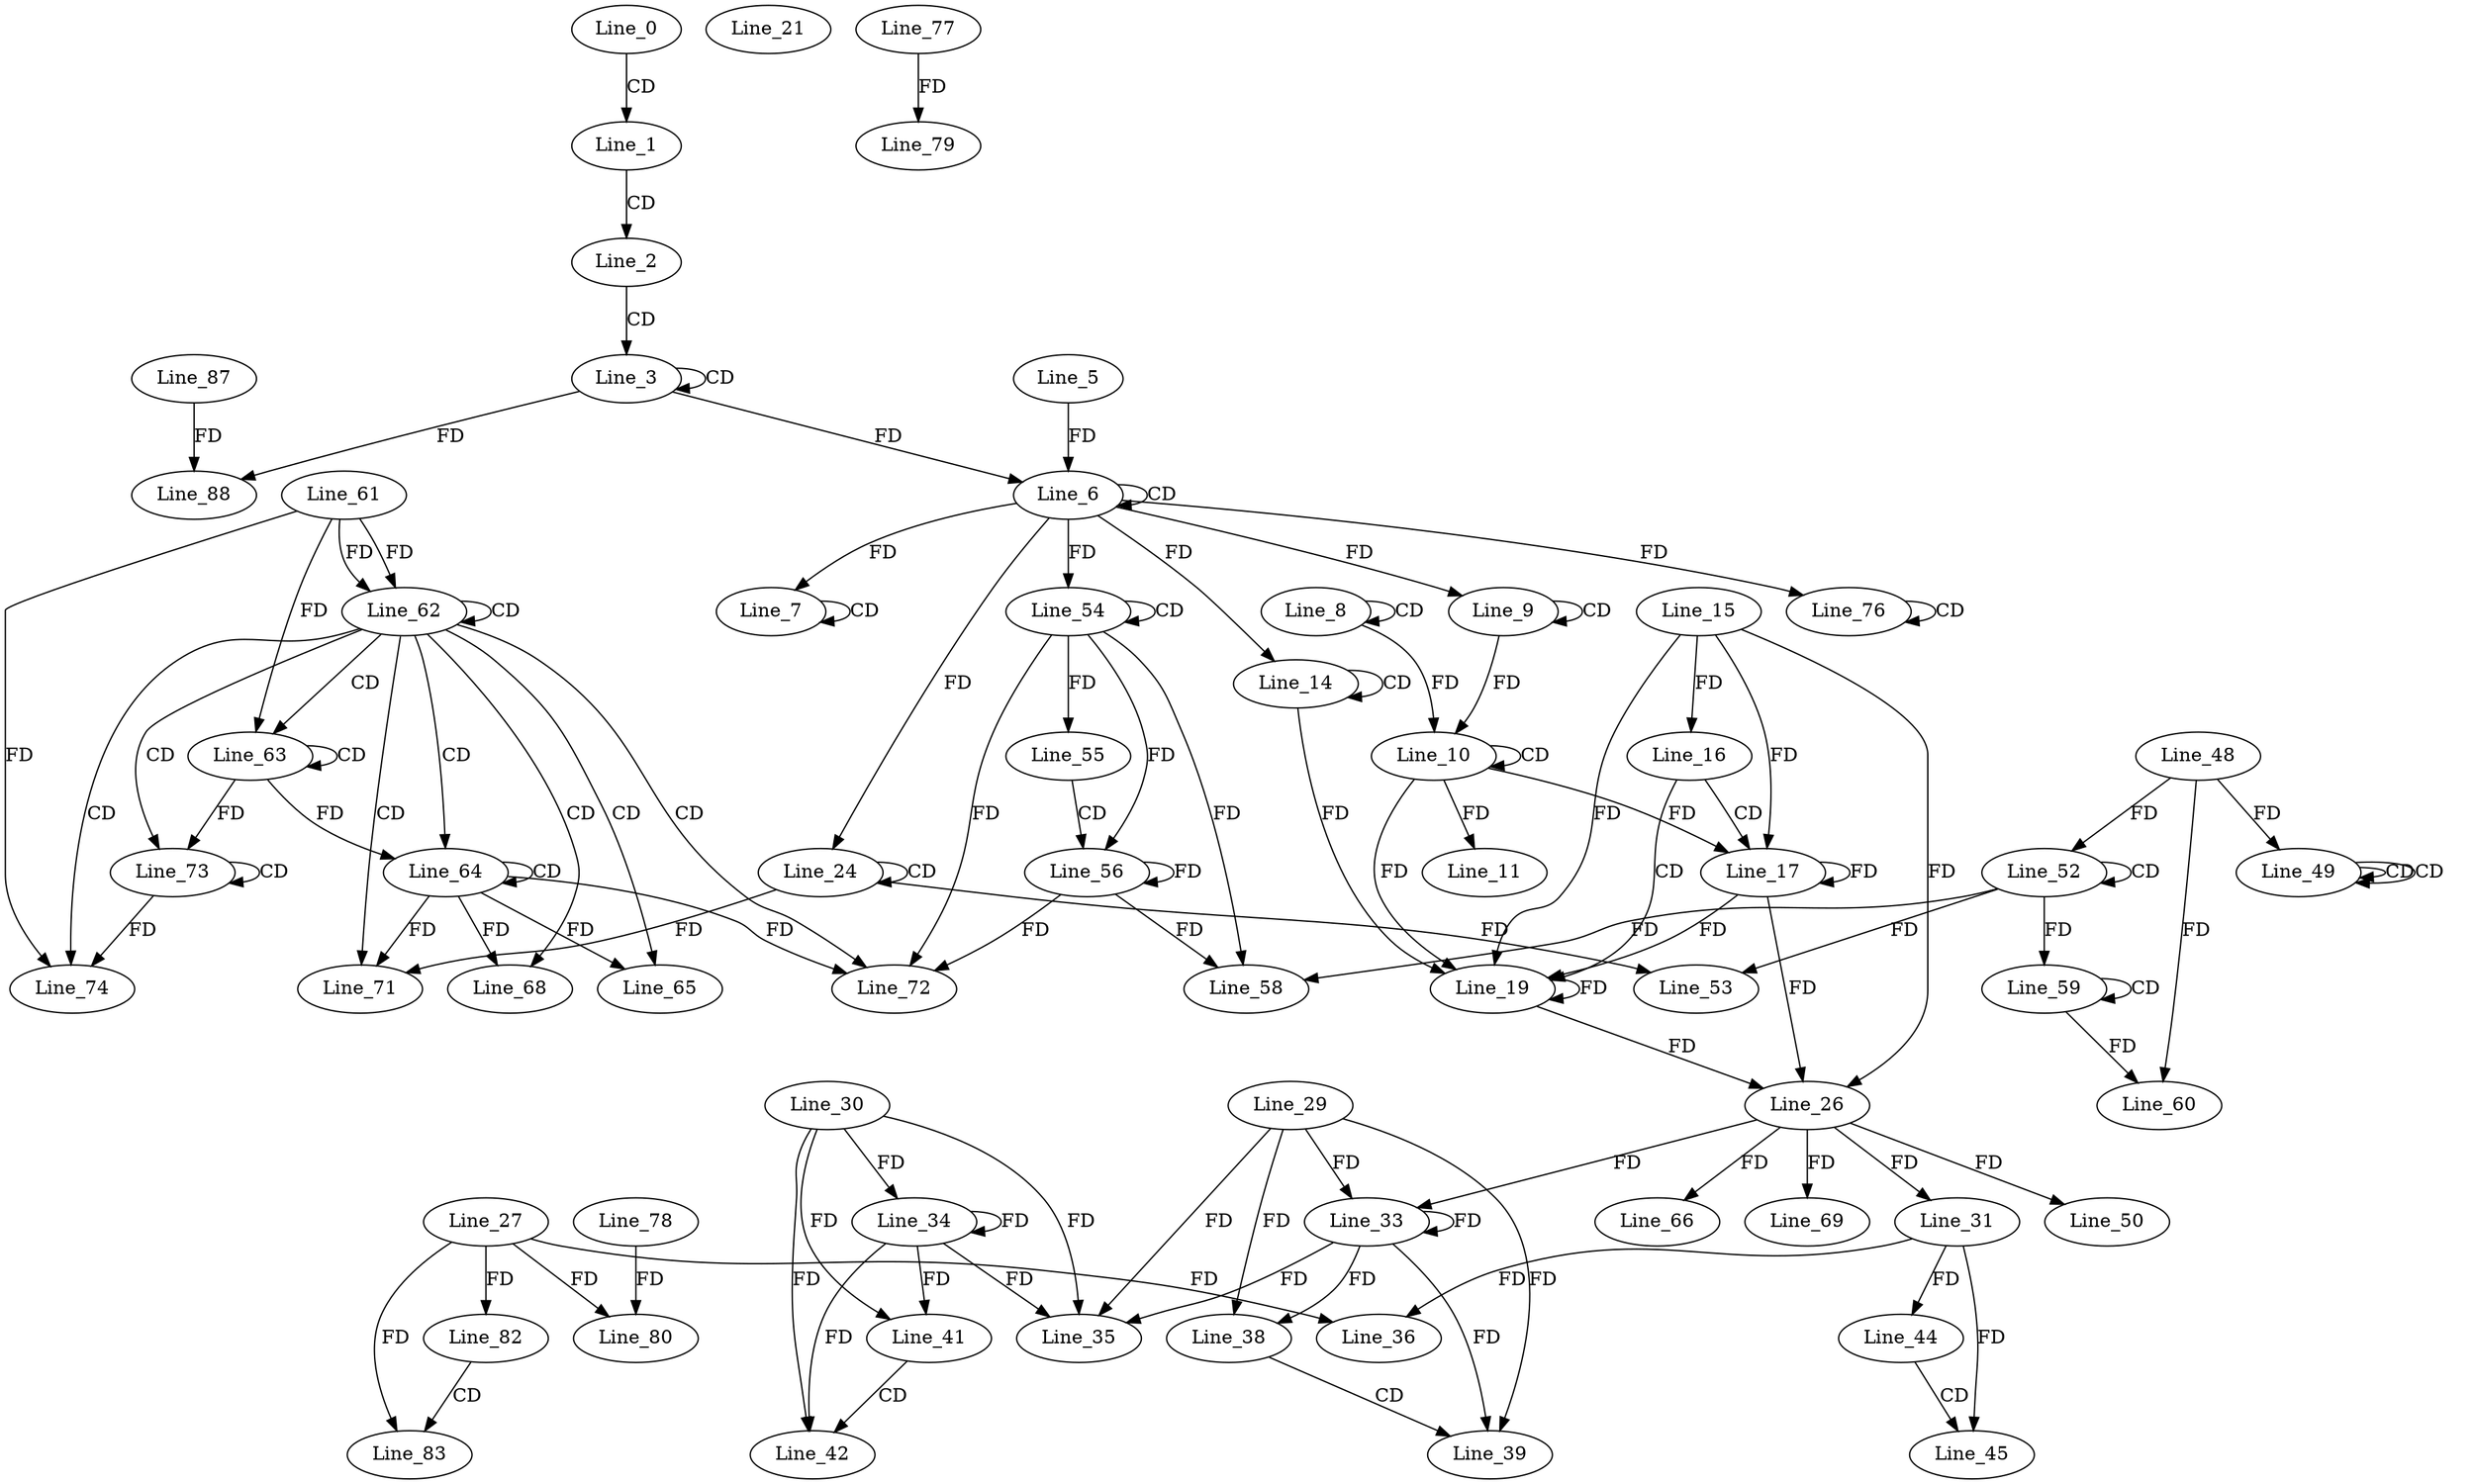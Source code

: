 digraph G {
  Line_0;
  Line_1;
  Line_2;
  Line_3;
  Line_3;
  Line_6;
  Line_6;
  Line_5;
  Line_7;
  Line_7;
  Line_8;
  Line_8;
  Line_9;
  Line_9;
  Line_10;
  Line_10;
  Line_11;
  Line_14;
  Line_14;
  Line_15;
  Line_16;
  Line_17;
  Line_17;
  Line_19;
  Line_19;
  Line_21;
  Line_24;
  Line_24;
  Line_26;
  Line_26;
  Line_31;
  Line_29;
  Line_33;
  Line_33;
  Line_30;
  Line_34;
  Line_35;
  Line_31;
  Line_36;
  Line_27;
  Line_38;
  Line_39;
  Line_41;
  Line_42;
  Line_44;
  Line_45;
  Line_49;
  Line_49;
  Line_49;
  Line_48;
  Line_50;
  Line_52;
  Line_52;
  Line_52;
  Line_53;
  Line_54;
  Line_54;
  Line_55;
  Line_56;
  Line_58;
  Line_59;
  Line_59;
  Line_60;
  Line_61;
  Line_62;
  Line_62;
  Line_63;
  Line_63;
  Line_63;
  Line_64;
  Line_64;
  Line_65;
  Line_66;
  Line_68;
  Line_68;
  Line_69;
  Line_71;
  Line_71;
  Line_72;
  Line_72;
  Line_73;
  Line_73;
  Line_74;
  Line_76;
  Line_76;
  Line_77;
  Line_79;
  Line_80;
  Line_78;
  Line_82;
  Line_83;
  Line_87;
  Line_88;
  Line_0 -> Line_1 [ label="CD" ];
  Line_1 -> Line_2 [ label="CD" ];
  Line_2 -> Line_3 [ label="CD" ];
  Line_3 -> Line_3 [ label="CD" ];
  Line_6 -> Line_6 [ label="CD" ];
  Line_5 -> Line_6 [ label="FD" ];
  Line_3 -> Line_6 [ label="FD" ];
  Line_7 -> Line_7 [ label="CD" ];
  Line_6 -> Line_7 [ label="FD" ];
  Line_8 -> Line_8 [ label="CD" ];
  Line_9 -> Line_9 [ label="CD" ];
  Line_6 -> Line_9 [ label="FD" ];
  Line_10 -> Line_10 [ label="CD" ];
  Line_9 -> Line_10 [ label="FD" ];
  Line_8 -> Line_10 [ label="FD" ];
  Line_10 -> Line_11 [ label="FD" ];
  Line_14 -> Line_14 [ label="CD" ];
  Line_6 -> Line_14 [ label="FD" ];
  Line_15 -> Line_16 [ label="FD" ];
  Line_16 -> Line_17 [ label="CD" ];
  Line_15 -> Line_17 [ label="FD" ];
  Line_17 -> Line_17 [ label="FD" ];
  Line_10 -> Line_17 [ label="FD" ];
  Line_16 -> Line_19 [ label="CD" ];
  Line_15 -> Line_19 [ label="FD" ];
  Line_17 -> Line_19 [ label="FD" ];
  Line_19 -> Line_19 [ label="FD" ];
  Line_14 -> Line_19 [ label="FD" ];
  Line_10 -> Line_19 [ label="FD" ];
  Line_24 -> Line_24 [ label="CD" ];
  Line_6 -> Line_24 [ label="FD" ];
  Line_15 -> Line_26 [ label="FD" ];
  Line_17 -> Line_26 [ label="FD" ];
  Line_19 -> Line_26 [ label="FD" ];
  Line_26 -> Line_31 [ label="FD" ];
  Line_29 -> Line_33 [ label="FD" ];
  Line_33 -> Line_33 [ label="FD" ];
  Line_26 -> Line_33 [ label="FD" ];
  Line_30 -> Line_34 [ label="FD" ];
  Line_34 -> Line_34 [ label="FD" ];
  Line_29 -> Line_35 [ label="FD" ];
  Line_33 -> Line_35 [ label="FD" ];
  Line_30 -> Line_35 [ label="FD" ];
  Line_34 -> Line_35 [ label="FD" ];
  Line_31 -> Line_36 [ label="FD" ];
  Line_27 -> Line_36 [ label="FD" ];
  Line_29 -> Line_38 [ label="FD" ];
  Line_33 -> Line_38 [ label="FD" ];
  Line_38 -> Line_39 [ label="CD" ];
  Line_29 -> Line_39 [ label="FD" ];
  Line_33 -> Line_39 [ label="FD" ];
  Line_30 -> Line_41 [ label="FD" ];
  Line_34 -> Line_41 [ label="FD" ];
  Line_41 -> Line_42 [ label="CD" ];
  Line_30 -> Line_42 [ label="FD" ];
  Line_34 -> Line_42 [ label="FD" ];
  Line_31 -> Line_44 [ label="FD" ];
  Line_44 -> Line_45 [ label="CD" ];
  Line_31 -> Line_45 [ label="FD" ];
  Line_49 -> Line_49 [ label="CD" ];
  Line_49 -> Line_49 [ label="CD" ];
  Line_48 -> Line_49 [ label="FD" ];
  Line_26 -> Line_50 [ label="FD" ];
  Line_52 -> Line_52 [ label="CD" ];
  Line_48 -> Line_52 [ label="FD" ];
  Line_52 -> Line_53 [ label="FD" ];
  Line_24 -> Line_53 [ label="FD" ];
  Line_54 -> Line_54 [ label="CD" ];
  Line_6 -> Line_54 [ label="FD" ];
  Line_54 -> Line_55 [ label="FD" ];
  Line_55 -> Line_56 [ label="CD" ];
  Line_54 -> Line_56 [ label="FD" ];
  Line_56 -> Line_56 [ label="FD" ];
  Line_52 -> Line_58 [ label="FD" ];
  Line_54 -> Line_58 [ label="FD" ];
  Line_56 -> Line_58 [ label="FD" ];
  Line_59 -> Line_59 [ label="CD" ];
  Line_52 -> Line_59 [ label="FD" ];
  Line_48 -> Line_60 [ label="FD" ];
  Line_59 -> Line_60 [ label="FD" ];
  Line_61 -> Line_62 [ label="FD" ];
  Line_62 -> Line_62 [ label="CD" ];
  Line_61 -> Line_62 [ label="FD" ];
  Line_62 -> Line_63 [ label="CD" ];
  Line_63 -> Line_63 [ label="CD" ];
  Line_61 -> Line_63 [ label="FD" ];
  Line_62 -> Line_64 [ label="CD" ];
  Line_64 -> Line_64 [ label="CD" ];
  Line_63 -> Line_64 [ label="FD" ];
  Line_62 -> Line_65 [ label="CD" ];
  Line_64 -> Line_65 [ label="FD" ];
  Line_26 -> Line_66 [ label="FD" ];
  Line_62 -> Line_68 [ label="CD" ];
  Line_64 -> Line_68 [ label="FD" ];
  Line_26 -> Line_69 [ label="FD" ];
  Line_62 -> Line_71 [ label="CD" ];
  Line_24 -> Line_71 [ label="FD" ];
  Line_64 -> Line_71 [ label="FD" ];
  Line_62 -> Line_72 [ label="CD" ];
  Line_54 -> Line_72 [ label="FD" ];
  Line_56 -> Line_72 [ label="FD" ];
  Line_64 -> Line_72 [ label="FD" ];
  Line_62 -> Line_73 [ label="CD" ];
  Line_73 -> Line_73 [ label="CD" ];
  Line_63 -> Line_73 [ label="FD" ];
  Line_62 -> Line_74 [ label="CD" ];
  Line_61 -> Line_74 [ label="FD" ];
  Line_73 -> Line_74 [ label="FD" ];
  Line_76 -> Line_76 [ label="CD" ];
  Line_6 -> Line_76 [ label="FD" ];
  Line_77 -> Line_79 [ label="FD" ];
  Line_27 -> Line_80 [ label="FD" ];
  Line_78 -> Line_80 [ label="FD" ];
  Line_27 -> Line_82 [ label="FD" ];
  Line_82 -> Line_83 [ label="CD" ];
  Line_27 -> Line_83 [ label="FD" ];
  Line_87 -> Line_88 [ label="FD" ];
  Line_3 -> Line_88 [ label="FD" ];
}
